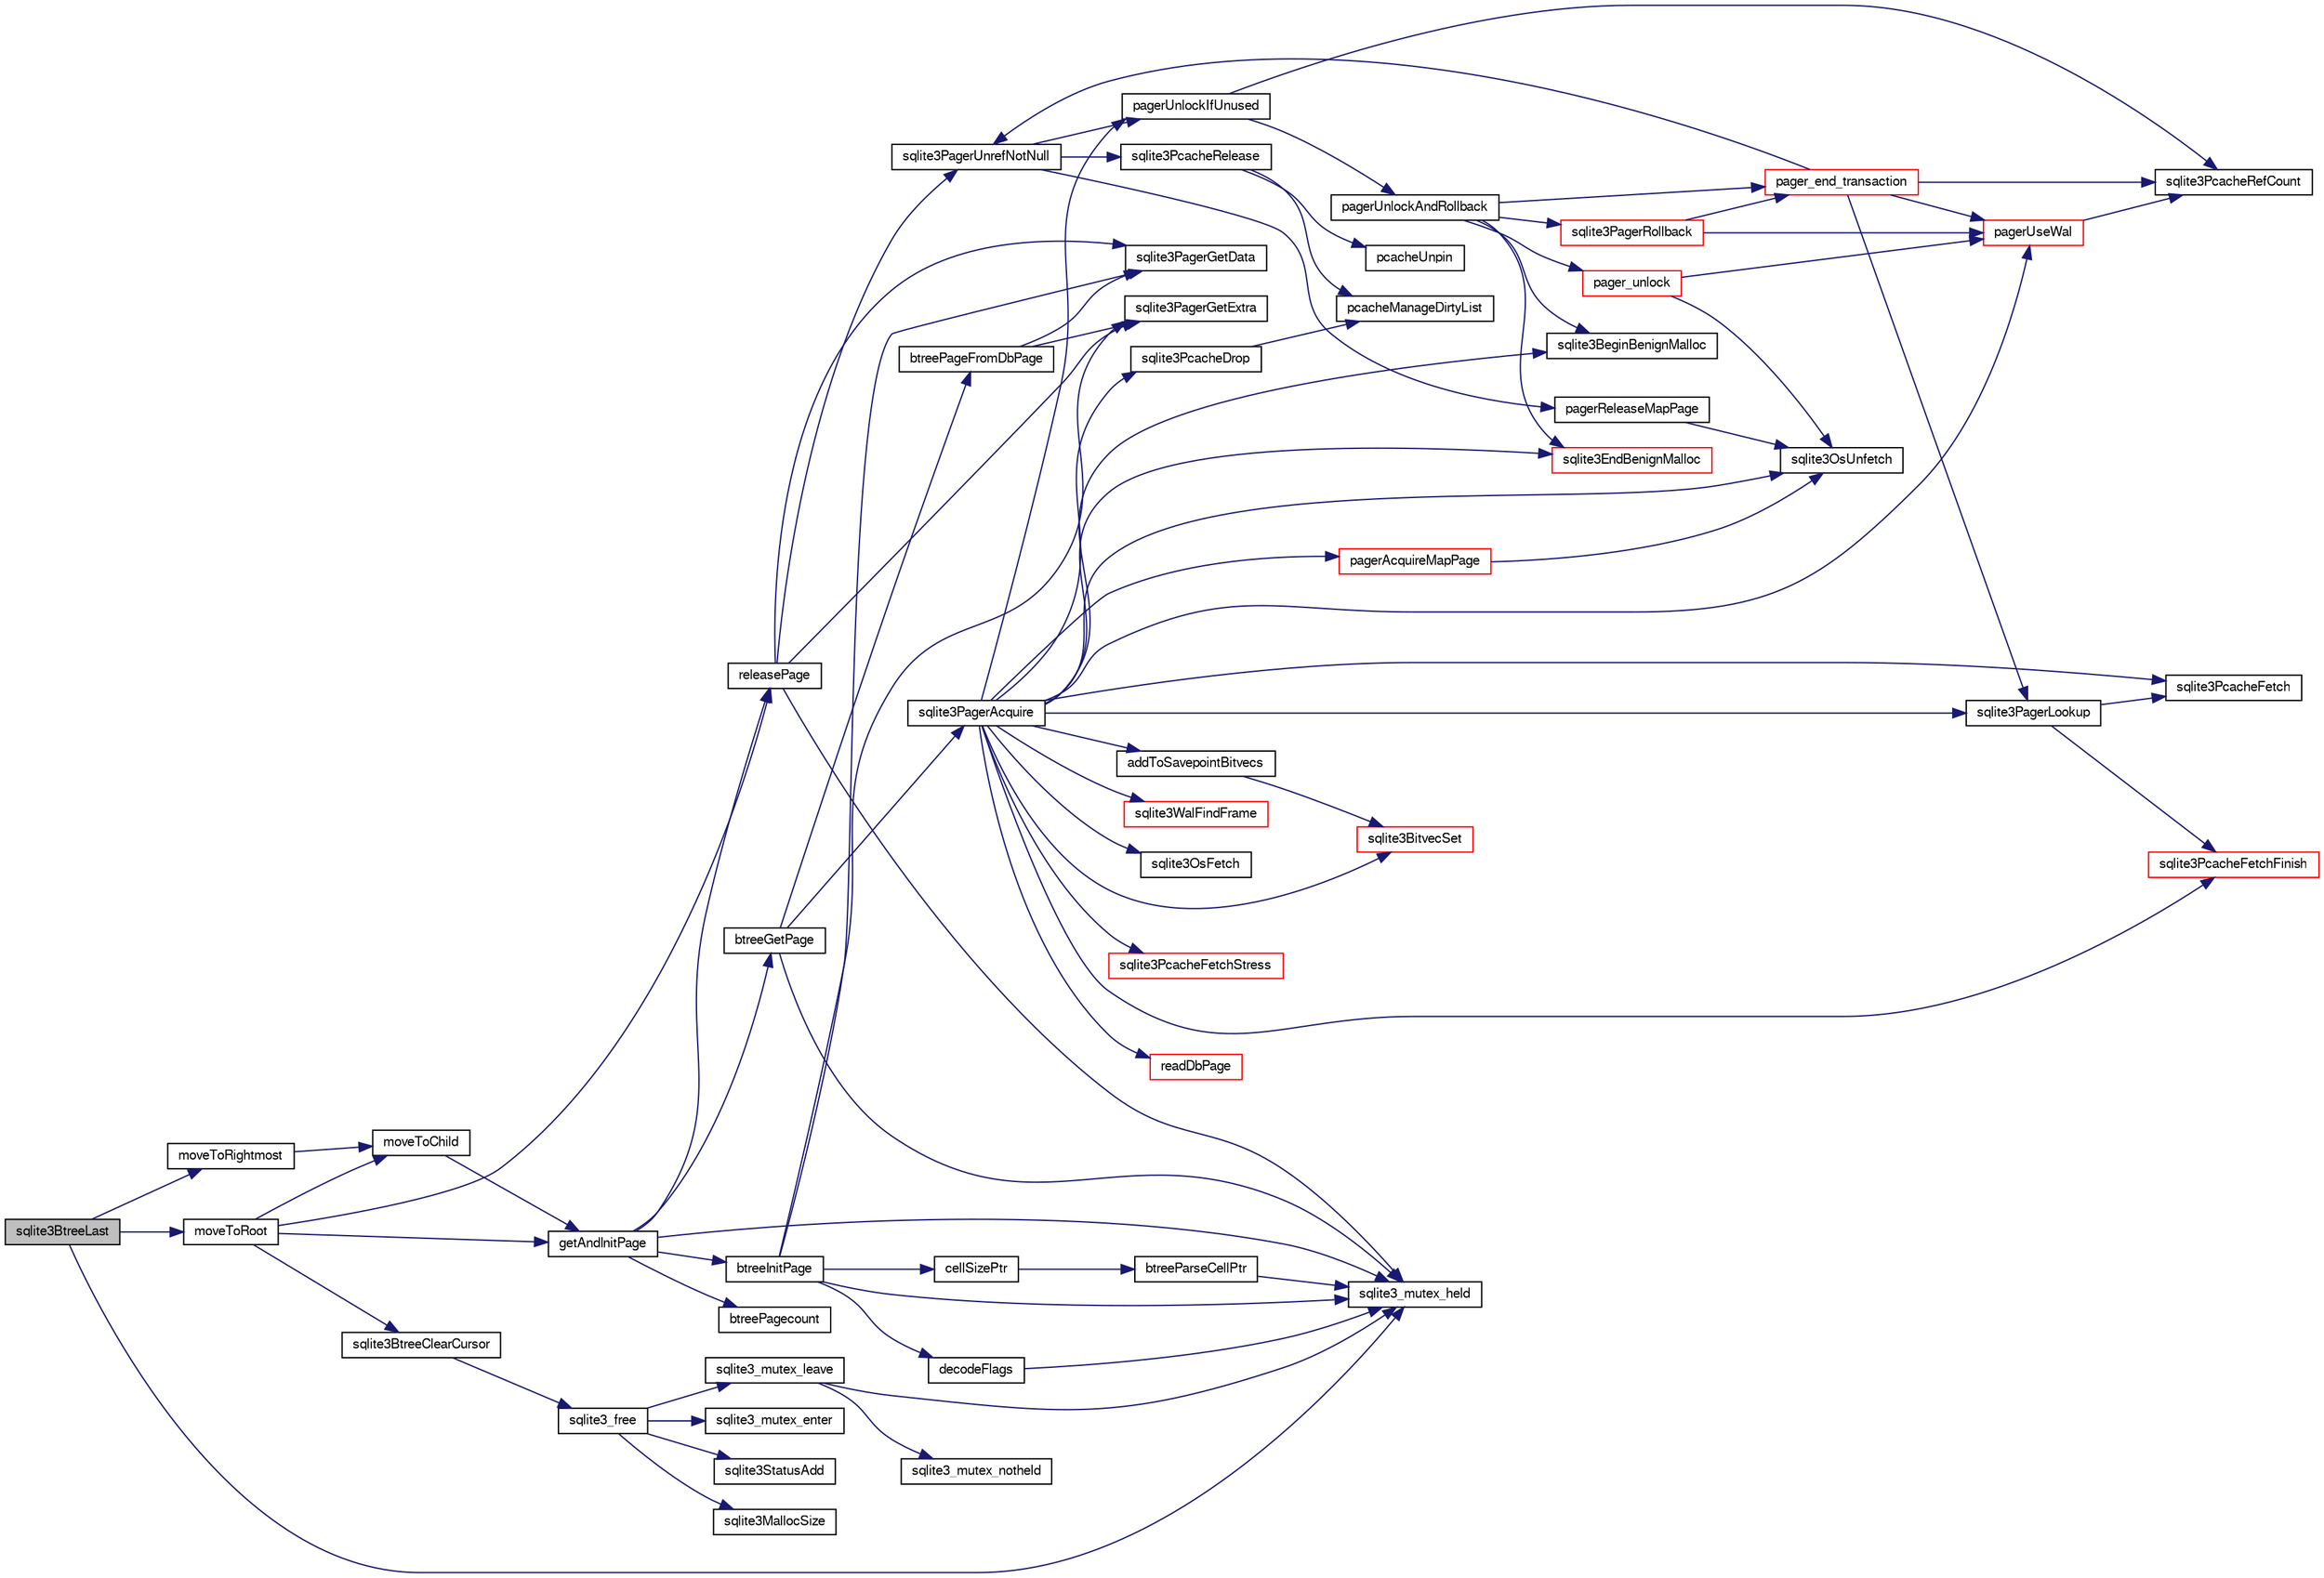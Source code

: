 digraph "sqlite3BtreeLast"
{
  edge [fontname="FreeSans",fontsize="10",labelfontname="FreeSans",labelfontsize="10"];
  node [fontname="FreeSans",fontsize="10",shape=record];
  rankdir="LR";
  Node456751 [label="sqlite3BtreeLast",height=0.2,width=0.4,color="black", fillcolor="grey75", style="filled", fontcolor="black"];
  Node456751 -> Node456752 [color="midnightblue",fontsize="10",style="solid",fontname="FreeSans"];
  Node456752 [label="sqlite3_mutex_held",height=0.2,width=0.4,color="black", fillcolor="white", style="filled",URL="$sqlite3_8c.html#acf77da68932b6bc163c5e68547ecc3e7"];
  Node456751 -> Node456753 [color="midnightblue",fontsize="10",style="solid",fontname="FreeSans"];
  Node456753 [label="moveToRoot",height=0.2,width=0.4,color="black", fillcolor="white", style="filled",URL="$sqlite3_8c.html#a2b8fb9bf88e10e7e4dedc8da64e7e956"];
  Node456753 -> Node456754 [color="midnightblue",fontsize="10",style="solid",fontname="FreeSans"];
  Node456754 [label="sqlite3BtreeClearCursor",height=0.2,width=0.4,color="black", fillcolor="white", style="filled",URL="$sqlite3_8c.html#ad53903979a58184b0d15593e6f98d9c5"];
  Node456754 -> Node456755 [color="midnightblue",fontsize="10",style="solid",fontname="FreeSans"];
  Node456755 [label="sqlite3_free",height=0.2,width=0.4,color="black", fillcolor="white", style="filled",URL="$sqlite3_8c.html#a6552349e36a8a691af5487999ab09519"];
  Node456755 -> Node456756 [color="midnightblue",fontsize="10",style="solid",fontname="FreeSans"];
  Node456756 [label="sqlite3_mutex_enter",height=0.2,width=0.4,color="black", fillcolor="white", style="filled",URL="$sqlite3_8c.html#a1c12cde690bd89f104de5cbad12a6bf5"];
  Node456755 -> Node456757 [color="midnightblue",fontsize="10",style="solid",fontname="FreeSans"];
  Node456757 [label="sqlite3StatusAdd",height=0.2,width=0.4,color="black", fillcolor="white", style="filled",URL="$sqlite3_8c.html#afa029f93586aeab4cc85360905dae9cd"];
  Node456755 -> Node456758 [color="midnightblue",fontsize="10",style="solid",fontname="FreeSans"];
  Node456758 [label="sqlite3MallocSize",height=0.2,width=0.4,color="black", fillcolor="white", style="filled",URL="$sqlite3_8c.html#acf5d2a5f35270bafb050bd2def576955"];
  Node456755 -> Node456759 [color="midnightblue",fontsize="10",style="solid",fontname="FreeSans"];
  Node456759 [label="sqlite3_mutex_leave",height=0.2,width=0.4,color="black", fillcolor="white", style="filled",URL="$sqlite3_8c.html#a5838d235601dbd3c1fa993555c6bcc93"];
  Node456759 -> Node456752 [color="midnightblue",fontsize="10",style="solid",fontname="FreeSans"];
  Node456759 -> Node456760 [color="midnightblue",fontsize="10",style="solid",fontname="FreeSans"];
  Node456760 [label="sqlite3_mutex_notheld",height=0.2,width=0.4,color="black", fillcolor="white", style="filled",URL="$sqlite3_8c.html#a83967c837c1c000d3b5adcfaa688f5dc"];
  Node456753 -> Node456761 [color="midnightblue",fontsize="10",style="solid",fontname="FreeSans"];
  Node456761 [label="releasePage",height=0.2,width=0.4,color="black", fillcolor="white", style="filled",URL="$sqlite3_8c.html#a92c6fb14f9bcf117440c35116c26d6c4"];
  Node456761 -> Node456762 [color="midnightblue",fontsize="10",style="solid",fontname="FreeSans"];
  Node456762 [label="sqlite3PagerGetExtra",height=0.2,width=0.4,color="black", fillcolor="white", style="filled",URL="$sqlite3_8c.html#a48e879a6d20f06f27390973ab8d59bd7"];
  Node456761 -> Node456763 [color="midnightblue",fontsize="10",style="solid",fontname="FreeSans"];
  Node456763 [label="sqlite3PagerGetData",height=0.2,width=0.4,color="black", fillcolor="white", style="filled",URL="$sqlite3_8c.html#a9dd340e56fb4b7fad4df339595b8d8a2"];
  Node456761 -> Node456752 [color="midnightblue",fontsize="10",style="solid",fontname="FreeSans"];
  Node456761 -> Node456764 [color="midnightblue",fontsize="10",style="solid",fontname="FreeSans"];
  Node456764 [label="sqlite3PagerUnrefNotNull",height=0.2,width=0.4,color="black", fillcolor="white", style="filled",URL="$sqlite3_8c.html#a4b314f96f09f5c68c94672e420e31ab9"];
  Node456764 -> Node456765 [color="midnightblue",fontsize="10",style="solid",fontname="FreeSans"];
  Node456765 [label="pagerReleaseMapPage",height=0.2,width=0.4,color="black", fillcolor="white", style="filled",URL="$sqlite3_8c.html#aefa288f9febba49488ab634f8b0d5f6d"];
  Node456765 -> Node456766 [color="midnightblue",fontsize="10",style="solid",fontname="FreeSans"];
  Node456766 [label="sqlite3OsUnfetch",height=0.2,width=0.4,color="black", fillcolor="white", style="filled",URL="$sqlite3_8c.html#abc0da72cb8b8989cf8708b572fe5fef4"];
  Node456764 -> Node456767 [color="midnightblue",fontsize="10",style="solid",fontname="FreeSans"];
  Node456767 [label="sqlite3PcacheRelease",height=0.2,width=0.4,color="black", fillcolor="white", style="filled",URL="$sqlite3_8c.html#ad07fc7a8130ad1e77861f345084b1b83"];
  Node456767 -> Node456768 [color="midnightblue",fontsize="10",style="solid",fontname="FreeSans"];
  Node456768 [label="pcacheUnpin",height=0.2,width=0.4,color="black", fillcolor="white", style="filled",URL="$sqlite3_8c.html#a76530dde0f26366c0614d713daf9859c"];
  Node456767 -> Node456769 [color="midnightblue",fontsize="10",style="solid",fontname="FreeSans"];
  Node456769 [label="pcacheManageDirtyList",height=0.2,width=0.4,color="black", fillcolor="white", style="filled",URL="$sqlite3_8c.html#aae9bc2ddff700c30e5f9c80d531d6acc"];
  Node456764 -> Node456770 [color="midnightblue",fontsize="10",style="solid",fontname="FreeSans"];
  Node456770 [label="pagerUnlockIfUnused",height=0.2,width=0.4,color="black", fillcolor="white", style="filled",URL="$sqlite3_8c.html#abf547f4276efb6f10262f7fde1e4d065"];
  Node456770 -> Node456771 [color="midnightblue",fontsize="10",style="solid",fontname="FreeSans"];
  Node456771 [label="sqlite3PcacheRefCount",height=0.2,width=0.4,color="black", fillcolor="white", style="filled",URL="$sqlite3_8c.html#adee2536d23ec9628e0883ccab03b3429"];
  Node456770 -> Node456772 [color="midnightblue",fontsize="10",style="solid",fontname="FreeSans"];
  Node456772 [label="pagerUnlockAndRollback",height=0.2,width=0.4,color="black", fillcolor="white", style="filled",URL="$sqlite3_8c.html#a02d96b7bf62c3b13ba905d168914518c"];
  Node456772 -> Node456773 [color="midnightblue",fontsize="10",style="solid",fontname="FreeSans"];
  Node456773 [label="sqlite3BeginBenignMalloc",height=0.2,width=0.4,color="black", fillcolor="white", style="filled",URL="$sqlite3_8c.html#a3344c0e2b1b6df701a1cb326602fac14"];
  Node456772 -> Node456774 [color="midnightblue",fontsize="10",style="solid",fontname="FreeSans"];
  Node456774 [label="sqlite3PagerRollback",height=0.2,width=0.4,color="red", fillcolor="white", style="filled",URL="$sqlite3_8c.html#afdd2ecbb97b7a716892ff6bd10c7dfd0"];
  Node456774 -> Node456775 [color="midnightblue",fontsize="10",style="solid",fontname="FreeSans"];
  Node456775 [label="pagerUseWal",height=0.2,width=0.4,color="red", fillcolor="white", style="filled",URL="$sqlite3_8c.html#a31def80bfe1de9284d635ba190a5eb68"];
  Node456775 -> Node456771 [color="midnightblue",fontsize="10",style="solid",fontname="FreeSans"];
  Node456774 -> Node457144 [color="midnightblue",fontsize="10",style="solid",fontname="FreeSans"];
  Node457144 [label="pager_end_transaction",height=0.2,width=0.4,color="red", fillcolor="white", style="filled",URL="$sqlite3_8c.html#a0814e2cfab386b1e3ba74528870339fe"];
  Node457144 -> Node456775 [color="midnightblue",fontsize="10",style="solid",fontname="FreeSans"];
  Node457144 -> Node456771 [color="midnightblue",fontsize="10",style="solid",fontname="FreeSans"];
  Node457144 -> Node457069 [color="midnightblue",fontsize="10",style="solid",fontname="FreeSans"];
  Node457069 [label="sqlite3PagerLookup",height=0.2,width=0.4,color="black", fillcolor="white", style="filled",URL="$sqlite3_8c.html#a1252ec03814f64eed236cfb21094cafd"];
  Node457069 -> Node457070 [color="midnightblue",fontsize="10",style="solid",fontname="FreeSans"];
  Node457070 [label="sqlite3PcacheFetch",height=0.2,width=0.4,color="black", fillcolor="white", style="filled",URL="$sqlite3_8c.html#a51a10151c5ec2c1c9e6fd615e95a3450"];
  Node457069 -> Node457071 [color="midnightblue",fontsize="10",style="solid",fontname="FreeSans"];
  Node457071 [label="sqlite3PcacheFetchFinish",height=0.2,width=0.4,color="red", fillcolor="white", style="filled",URL="$sqlite3_8c.html#a21f330cb082d63a111f64257e823a4b1"];
  Node457144 -> Node456764 [color="midnightblue",fontsize="10",style="solid",fontname="FreeSans"];
  Node456772 -> Node456844 [color="midnightblue",fontsize="10",style="solid",fontname="FreeSans"];
  Node456844 [label="sqlite3EndBenignMalloc",height=0.2,width=0.4,color="red", fillcolor="white", style="filled",URL="$sqlite3_8c.html#a4582127cc64d483dc66c7acf9d8d8fbb"];
  Node456772 -> Node457144 [color="midnightblue",fontsize="10",style="solid",fontname="FreeSans"];
  Node456772 -> Node457169 [color="midnightblue",fontsize="10",style="solid",fontname="FreeSans"];
  Node457169 [label="pager_unlock",height=0.2,width=0.4,color="red", fillcolor="white", style="filled",URL="$sqlite3_8c.html#a5b54bd09bd76fa68eb6310fbf9bbaf20"];
  Node457169 -> Node456775 [color="midnightblue",fontsize="10",style="solid",fontname="FreeSans"];
  Node457169 -> Node456766 [color="midnightblue",fontsize="10",style="solid",fontname="FreeSans"];
  Node456753 -> Node457171 [color="midnightblue",fontsize="10",style="solid",fontname="FreeSans"];
  Node457171 [label="getAndInitPage",height=0.2,width=0.4,color="black", fillcolor="white", style="filled",URL="$sqlite3_8c.html#ae85122d12808231a8d58459440a405ab"];
  Node457171 -> Node456752 [color="midnightblue",fontsize="10",style="solid",fontname="FreeSans"];
  Node457171 -> Node457137 [color="midnightblue",fontsize="10",style="solid",fontname="FreeSans"];
  Node457137 [label="btreePagecount",height=0.2,width=0.4,color="black", fillcolor="white", style="filled",URL="$sqlite3_8c.html#a9cc4ac11752c088db89d551ec1495a15"];
  Node457171 -> Node457172 [color="midnightblue",fontsize="10",style="solid",fontname="FreeSans"];
  Node457172 [label="btreeGetPage",height=0.2,width=0.4,color="black", fillcolor="white", style="filled",URL="$sqlite3_8c.html#ac59679e30ceb0190614fbd19a7feb6de"];
  Node457172 -> Node456752 [color="midnightblue",fontsize="10",style="solid",fontname="FreeSans"];
  Node457172 -> Node457139 [color="midnightblue",fontsize="10",style="solid",fontname="FreeSans"];
  Node457139 [label="sqlite3PagerAcquire",height=0.2,width=0.4,color="black", fillcolor="white", style="filled",URL="$sqlite3_8c.html#a22a53daafd2bd778cda390312651f994"];
  Node457139 -> Node456775 [color="midnightblue",fontsize="10",style="solid",fontname="FreeSans"];
  Node457139 -> Node457075 [color="midnightblue",fontsize="10",style="solid",fontname="FreeSans"];
  Node457075 [label="sqlite3WalFindFrame",height=0.2,width=0.4,color="red", fillcolor="white", style="filled",URL="$sqlite3_8c.html#a70d73def3adcc264f500a63178742708"];
  Node457139 -> Node457065 [color="midnightblue",fontsize="10",style="solid",fontname="FreeSans"];
  Node457065 [label="sqlite3OsFetch",height=0.2,width=0.4,color="black", fillcolor="white", style="filled",URL="$sqlite3_8c.html#ab5b9137b375d5d8a8c216a644056cba7"];
  Node457139 -> Node457069 [color="midnightblue",fontsize="10",style="solid",fontname="FreeSans"];
  Node457139 -> Node457140 [color="midnightblue",fontsize="10",style="solid",fontname="FreeSans"];
  Node457140 [label="pagerAcquireMapPage",height=0.2,width=0.4,color="red", fillcolor="white", style="filled",URL="$sqlite3_8c.html#affc12640bbd7572ae41f1943f3b8bb3b"];
  Node457140 -> Node456766 [color="midnightblue",fontsize="10",style="solid",fontname="FreeSans"];
  Node457139 -> Node456766 [color="midnightblue",fontsize="10",style="solid",fontname="FreeSans"];
  Node457139 -> Node457070 [color="midnightblue",fontsize="10",style="solid",fontname="FreeSans"];
  Node457139 -> Node457141 [color="midnightblue",fontsize="10",style="solid",fontname="FreeSans"];
  Node457141 [label="sqlite3PcacheFetchStress",height=0.2,width=0.4,color="red", fillcolor="white", style="filled",URL="$sqlite3_8c.html#a83644ab4d77e1649ae5336b659edb351"];
  Node457139 -> Node457071 [color="midnightblue",fontsize="10",style="solid",fontname="FreeSans"];
  Node457139 -> Node456773 [color="midnightblue",fontsize="10",style="solid",fontname="FreeSans"];
  Node457139 -> Node457088 [color="midnightblue",fontsize="10",style="solid",fontname="FreeSans"];
  Node457088 [label="sqlite3BitvecSet",height=0.2,width=0.4,color="red", fillcolor="white", style="filled",URL="$sqlite3_8c.html#a1f3c6d64d5d889e451d6725b1eb458be"];
  Node457139 -> Node457131 [color="midnightblue",fontsize="10",style="solid",fontname="FreeSans"];
  Node457131 [label="addToSavepointBitvecs",height=0.2,width=0.4,color="black", fillcolor="white", style="filled",URL="$sqlite3_8c.html#aa2e9bb02bb6975d83ec875f0792792f0"];
  Node457131 -> Node457088 [color="midnightblue",fontsize="10",style="solid",fontname="FreeSans"];
  Node457139 -> Node456844 [color="midnightblue",fontsize="10",style="solid",fontname="FreeSans"];
  Node457139 -> Node457076 [color="midnightblue",fontsize="10",style="solid",fontname="FreeSans"];
  Node457076 [label="readDbPage",height=0.2,width=0.4,color="red", fillcolor="white", style="filled",URL="$sqlite3_8c.html#a1c4cca64dd97dda37d9be9cac94941a0"];
  Node457139 -> Node457074 [color="midnightblue",fontsize="10",style="solid",fontname="FreeSans"];
  Node457074 [label="sqlite3PcacheDrop",height=0.2,width=0.4,color="black", fillcolor="white", style="filled",URL="$sqlite3_8c.html#a78667811e7a2a7e75117cd6ec9cf6486"];
  Node457074 -> Node456769 [color="midnightblue",fontsize="10",style="solid",fontname="FreeSans"];
  Node457139 -> Node456770 [color="midnightblue",fontsize="10",style="solid",fontname="FreeSans"];
  Node457172 -> Node457173 [color="midnightblue",fontsize="10",style="solid",fontname="FreeSans"];
  Node457173 [label="btreePageFromDbPage",height=0.2,width=0.4,color="black", fillcolor="white", style="filled",URL="$sqlite3_8c.html#a148c0bf09d4ef14a49e0e7a2c0506c80"];
  Node457173 -> Node456762 [color="midnightblue",fontsize="10",style="solid",fontname="FreeSans"];
  Node457173 -> Node456763 [color="midnightblue",fontsize="10",style="solid",fontname="FreeSans"];
  Node457171 -> Node457174 [color="midnightblue",fontsize="10",style="solid",fontname="FreeSans"];
  Node457174 [label="btreeInitPage",height=0.2,width=0.4,color="black", fillcolor="white", style="filled",URL="$sqlite3_8c.html#a3fbef3abda22e9a3f72c2873ec0b26a3"];
  Node457174 -> Node456752 [color="midnightblue",fontsize="10",style="solid",fontname="FreeSans"];
  Node457174 -> Node456762 [color="midnightblue",fontsize="10",style="solid",fontname="FreeSans"];
  Node457174 -> Node456763 [color="midnightblue",fontsize="10",style="solid",fontname="FreeSans"];
  Node457174 -> Node457175 [color="midnightblue",fontsize="10",style="solid",fontname="FreeSans"];
  Node457175 [label="decodeFlags",height=0.2,width=0.4,color="black", fillcolor="white", style="filled",URL="$sqlite3_8c.html#acb168e46383706f31cefd555da235eae"];
  Node457175 -> Node456752 [color="midnightblue",fontsize="10",style="solid",fontname="FreeSans"];
  Node457174 -> Node457176 [color="midnightblue",fontsize="10",style="solid",fontname="FreeSans"];
  Node457176 [label="cellSizePtr",height=0.2,width=0.4,color="black", fillcolor="white", style="filled",URL="$sqlite3_8c.html#a6c95c9aac1c8a00490e36674f43e76ec"];
  Node457176 -> Node457177 [color="midnightblue",fontsize="10",style="solid",fontname="FreeSans"];
  Node457177 [label="btreeParseCellPtr",height=0.2,width=0.4,color="black", fillcolor="white", style="filled",URL="$sqlite3_8c.html#a1eba22ca0ddf563de0b29c64551c759f"];
  Node457177 -> Node456752 [color="midnightblue",fontsize="10",style="solid",fontname="FreeSans"];
  Node457171 -> Node456761 [color="midnightblue",fontsize="10",style="solid",fontname="FreeSans"];
  Node456753 -> Node457178 [color="midnightblue",fontsize="10",style="solid",fontname="FreeSans"];
  Node457178 [label="moveToChild",height=0.2,width=0.4,color="black", fillcolor="white", style="filled",URL="$sqlite3_8c.html#a1dbea539dd841af085ba1e1390922237"];
  Node457178 -> Node457171 [color="midnightblue",fontsize="10",style="solid",fontname="FreeSans"];
  Node456751 -> Node457179 [color="midnightblue",fontsize="10",style="solid",fontname="FreeSans"];
  Node457179 [label="moveToRightmost",height=0.2,width=0.4,color="black", fillcolor="white", style="filled",URL="$sqlite3_8c.html#a0f818654466695149ef54b1cdc16887d"];
  Node457179 -> Node457178 [color="midnightblue",fontsize="10",style="solid",fontname="FreeSans"];
}
